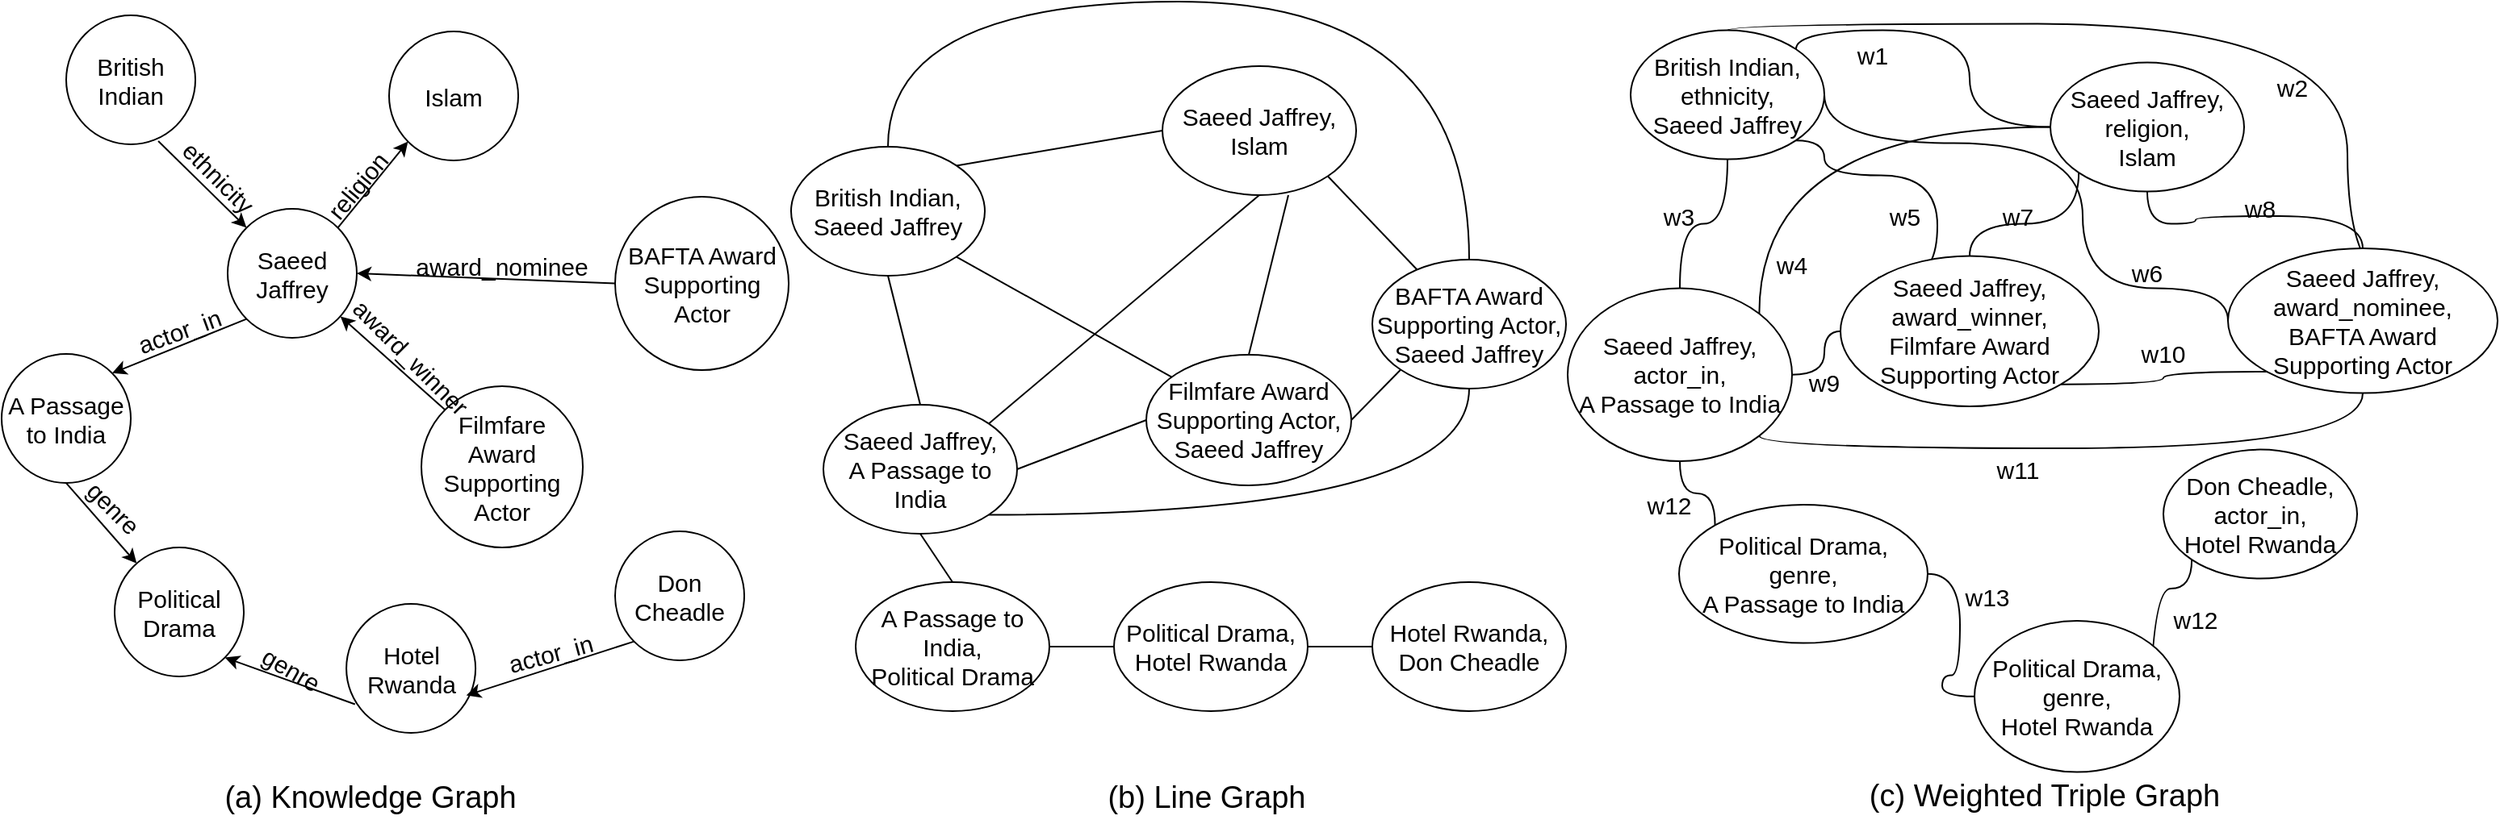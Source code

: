 <mxfile version="22.1.11" type="device">
  <diagram name="Page-1" id="SP-pthiQiqVuyXk1cBbi">
    <mxGraphModel dx="2270" dy="1353" grid="0" gridSize="10" guides="1" tooltips="1" connect="1" arrows="1" fold="1" page="1" pageScale="1" pageWidth="1700" pageHeight="600" math="0" shadow="0">
      <root>
        <mxCell id="0" />
        <mxCell id="1" parent="0" />
        <mxCell id="cNFCau4OVfVIoVG_xIAw-1" value="Filmfare Award Supporting Actor" style="ellipse;whiteSpace=wrap;html=1;aspect=fixed;fontSize=15;" vertex="1" parent="1">
          <mxGeometry x="311" y="274.52" width="100" height="100" as="geometry" />
        </mxCell>
        <mxCell id="cNFCau4OVfVIoVG_xIAw-2" value="Don&lt;br style=&quot;font-size: 15px;&quot;&gt;Cheadle" style="ellipse;whiteSpace=wrap;html=1;aspect=fixed;fontSize=15;" vertex="1" parent="1">
          <mxGeometry x="431" y="364.52" width="80" height="80" as="geometry" />
        </mxCell>
        <mxCell id="cNFCau4OVfVIoVG_xIAw-3" value="Hotel&lt;br style=&quot;font-size: 15px;&quot;&gt;Rwanda" style="ellipse;whiteSpace=wrap;html=1;aspect=fixed;fontSize=15;" vertex="1" parent="1">
          <mxGeometry x="264.54" y="409.52" width="80" height="80" as="geometry" />
        </mxCell>
        <mxCell id="cNFCau4OVfVIoVG_xIAw-4" value="Political&lt;br style=&quot;font-size: 15px;&quot;&gt;Drama" style="ellipse;whiteSpace=wrap;html=1;aspect=fixed;fontSize=15;" vertex="1" parent="1">
          <mxGeometry x="121" y="374.52" width="80" height="80" as="geometry" />
        </mxCell>
        <mxCell id="cNFCau4OVfVIoVG_xIAw-5" value="A Passage to India" style="ellipse;whiteSpace=wrap;html=1;aspect=fixed;fontSize=15;" vertex="1" parent="1">
          <mxGeometry x="51" y="254.52" width="80" height="80" as="geometry" />
        </mxCell>
        <mxCell id="cNFCau4OVfVIoVG_xIAw-6" value="BAFTA Award&lt;br style=&quot;font-size: 15px;&quot;&gt;Supporting Actor" style="ellipse;whiteSpace=wrap;html=1;aspect=fixed;fontSize=15;" vertex="1" parent="1">
          <mxGeometry x="431" y="157" width="107.52" height="107.52" as="geometry" />
        </mxCell>
        <mxCell id="cNFCau4OVfVIoVG_xIAw-7" value="Saeed &lt;br style=&quot;font-size: 15px;&quot;&gt;Jaffrey" style="ellipse;whiteSpace=wrap;html=1;aspect=fixed;fontSize=15;" vertex="1" parent="1">
          <mxGeometry x="191" y="164.52" width="80" height="80" as="geometry" />
        </mxCell>
        <mxCell id="cNFCau4OVfVIoVG_xIAw-8" value="Islam" style="ellipse;whiteSpace=wrap;html=1;aspect=fixed;fontSize=15;" vertex="1" parent="1">
          <mxGeometry x="291" y="54.52" width="80" height="80" as="geometry" />
        </mxCell>
        <mxCell id="cNFCau4OVfVIoVG_xIAw-9" value="British&lt;br style=&quot;font-size: 15px;&quot;&gt;Indian" style="ellipse;whiteSpace=wrap;html=1;aspect=fixed;fontSize=15;" vertex="1" parent="1">
          <mxGeometry x="91" y="44.52" width="80" height="80" as="geometry" />
        </mxCell>
        <mxCell id="cNFCau4OVfVIoVG_xIAw-10" value="" style="endArrow=classic;html=1;rounded=0;exitX=0.713;exitY=0.975;exitDx=0;exitDy=0;exitPerimeter=0;entryX=0;entryY=0;entryDx=0;entryDy=0;fontSize=15;" edge="1" parent="1" source="cNFCau4OVfVIoVG_xIAw-9" target="cNFCau4OVfVIoVG_xIAw-7">
          <mxGeometry width="50" height="50" relative="1" as="geometry">
            <mxPoint x="331" y="364.52" as="sourcePoint" />
            <mxPoint x="381" y="314.52" as="targetPoint" />
          </mxGeometry>
        </mxCell>
        <mxCell id="cNFCau4OVfVIoVG_xIAw-12" value="" style="endArrow=classic;html=1;rounded=0;exitX=1;exitY=0;exitDx=0;exitDy=0;entryX=0;entryY=1;entryDx=0;entryDy=0;fontSize=15;" edge="1" parent="1" source="cNFCau4OVfVIoVG_xIAw-7" target="cNFCau4OVfVIoVG_xIAw-8">
          <mxGeometry width="50" height="50" relative="1" as="geometry">
            <mxPoint x="331" y="364.52" as="sourcePoint" />
            <mxPoint x="381" y="314.52" as="targetPoint" />
          </mxGeometry>
        </mxCell>
        <mxCell id="cNFCau4OVfVIoVG_xIAw-14" value="" style="endArrow=classic;html=1;rounded=0;entryX=1;entryY=0.5;entryDx=0;entryDy=0;exitX=0;exitY=0.5;exitDx=0;exitDy=0;fontSize=15;" edge="1" parent="1" source="cNFCau4OVfVIoVG_xIAw-6" target="cNFCau4OVfVIoVG_xIAw-7">
          <mxGeometry width="50" height="50" relative="1" as="geometry">
            <mxPoint x="331" y="364.52" as="sourcePoint" />
            <mxPoint x="381" y="314.52" as="targetPoint" />
          </mxGeometry>
        </mxCell>
        <mxCell id="cNFCau4OVfVIoVG_xIAw-15" value="" style="endArrow=classic;html=1;rounded=0;exitX=0;exitY=0;exitDx=0;exitDy=0;fontSize=15;" edge="1" parent="1" source="cNFCau4OVfVIoVG_xIAw-1" target="cNFCau4OVfVIoVG_xIAw-7">
          <mxGeometry width="50" height="50" relative="1" as="geometry">
            <mxPoint x="331" y="364.52" as="sourcePoint" />
            <mxPoint x="381" y="314.52" as="targetPoint" />
          </mxGeometry>
        </mxCell>
        <mxCell id="cNFCau4OVfVIoVG_xIAw-16" value="" style="endArrow=classic;html=1;rounded=0;entryX=1;entryY=0;entryDx=0;entryDy=0;exitX=0;exitY=1;exitDx=0;exitDy=0;fontSize=15;" edge="1" parent="1" source="cNFCau4OVfVIoVG_xIAw-7" target="cNFCau4OVfVIoVG_xIAw-5">
          <mxGeometry width="50" height="50" relative="1" as="geometry">
            <mxPoint x="331" y="364.52" as="sourcePoint" />
            <mxPoint x="381" y="314.52" as="targetPoint" />
          </mxGeometry>
        </mxCell>
        <mxCell id="cNFCau4OVfVIoVG_xIAw-17" value="" style="endArrow=classic;html=1;rounded=0;exitX=0.5;exitY=1;exitDx=0;exitDy=0;fontSize=15;" edge="1" parent="1" source="cNFCau4OVfVIoVG_xIAw-5" target="cNFCau4OVfVIoVG_xIAw-4">
          <mxGeometry width="50" height="50" relative="1" as="geometry">
            <mxPoint x="331" y="364.52" as="sourcePoint" />
            <mxPoint x="381" y="314.52" as="targetPoint" />
          </mxGeometry>
        </mxCell>
        <mxCell id="cNFCau4OVfVIoVG_xIAw-18" value="" style="endArrow=classic;html=1;rounded=0;exitX=0.067;exitY=0.778;exitDx=0;exitDy=0;entryX=1;entryY=1;entryDx=0;entryDy=0;exitPerimeter=0;fontSize=15;" edge="1" parent="1" source="cNFCau4OVfVIoVG_xIAw-3" target="cNFCau4OVfVIoVG_xIAw-4">
          <mxGeometry width="50" height="50" relative="1" as="geometry">
            <mxPoint x="331" y="364.52" as="sourcePoint" />
            <mxPoint x="381" y="314.52" as="targetPoint" />
          </mxGeometry>
        </mxCell>
        <mxCell id="cNFCau4OVfVIoVG_xIAw-19" value="" style="endArrow=classic;html=1;rounded=0;exitX=0;exitY=1;exitDx=0;exitDy=0;entryX=0.929;entryY=0.709;entryDx=0;entryDy=0;entryPerimeter=0;fontSize=15;" edge="1" parent="1" source="cNFCau4OVfVIoVG_xIAw-2" target="cNFCau4OVfVIoVG_xIAw-3">
          <mxGeometry width="50" height="50" relative="1" as="geometry">
            <mxPoint x="331" y="364.52" as="sourcePoint" />
            <mxPoint x="381" y="314.52" as="targetPoint" />
          </mxGeometry>
        </mxCell>
        <mxCell id="cNFCau4OVfVIoVG_xIAw-20" value="ethnicity" style="text;html=1;strokeColor=none;fillColor=none;align=center;verticalAlign=middle;whiteSpace=wrap;rounded=0;rotation=45;fontSize=15;" vertex="1" parent="1">
          <mxGeometry x="161" y="124.52" width="50" height="40" as="geometry" />
        </mxCell>
        <mxCell id="cNFCau4OVfVIoVG_xIAw-21" value="religion" style="text;html=1;strokeColor=none;fillColor=none;align=center;verticalAlign=middle;whiteSpace=wrap;rounded=0;rotation=-50;fontSize=15;" vertex="1" parent="1">
          <mxGeometry x="241" y="134.52" width="60" height="30" as="geometry" />
        </mxCell>
        <mxCell id="cNFCau4OVfVIoVG_xIAw-22" value="award_nominee" style="text;html=1;strokeColor=none;fillColor=none;align=center;verticalAlign=middle;whiteSpace=wrap;rounded=0;fontSize=15;" vertex="1" parent="1">
          <mxGeometry x="331" y="184.52" width="60" height="30" as="geometry" />
        </mxCell>
        <mxCell id="cNFCau4OVfVIoVG_xIAw-23" value="award_winner" style="text;html=1;strokeColor=none;fillColor=none;align=center;verticalAlign=middle;whiteSpace=wrap;rounded=0;rotation=45;fontSize=15;" vertex="1" parent="1">
          <mxGeometry x="274.54" y="235.98" width="60" height="40" as="geometry" />
        </mxCell>
        <mxCell id="cNFCau4OVfVIoVG_xIAw-25" value="actor_in" style="text;html=1;strokeColor=none;fillColor=none;align=center;verticalAlign=middle;whiteSpace=wrap;rounded=0;rotation=-20;fontSize=15;" vertex="1" parent="1">
          <mxGeometry x="131" y="224.52" width="60" height="30" as="geometry" />
        </mxCell>
        <mxCell id="cNFCau4OVfVIoVG_xIAw-26" value="genre" style="text;html=1;strokeColor=none;fillColor=none;align=center;verticalAlign=middle;whiteSpace=wrap;rounded=0;rotation=45;fontSize=15;" vertex="1" parent="1">
          <mxGeometry x="91" y="334.52" width="60" height="30" as="geometry" />
        </mxCell>
        <mxCell id="cNFCau4OVfVIoVG_xIAw-27" value="genre" style="text;html=1;strokeColor=none;fillColor=none;align=center;verticalAlign=middle;whiteSpace=wrap;rounded=0;rotation=30;fontSize=15;" vertex="1" parent="1">
          <mxGeometry x="201" y="434.52" width="60" height="30" as="geometry" />
        </mxCell>
        <mxCell id="cNFCau4OVfVIoVG_xIAw-28" value="actor_in" style="text;html=1;strokeColor=none;fillColor=none;align=center;verticalAlign=middle;whiteSpace=wrap;rounded=0;rotation=-15;fontSize=15;" vertex="1" parent="1">
          <mxGeometry x="361" y="424.52" width="60" height="30" as="geometry" />
        </mxCell>
        <mxCell id="cNFCau4OVfVIoVG_xIAw-30" value="British Indian,&lt;br style=&quot;font-size: 15px;&quot;&gt;Saeed Jaffrey" style="ellipse;whiteSpace=wrap;html=1;fontSize=15;" vertex="1" parent="1">
          <mxGeometry x="540" y="125.98" width="120" height="80" as="geometry" />
        </mxCell>
        <mxCell id="cNFCau4OVfVIoVG_xIAw-31" value="Saeed Jaffrey,&lt;br style=&quot;font-size: 15px;&quot;&gt;Islam" style="ellipse;whiteSpace=wrap;html=1;fontSize=15;" vertex="1" parent="1">
          <mxGeometry x="770" y="75.98" width="120" height="80" as="geometry" />
        </mxCell>
        <mxCell id="cNFCau4OVfVIoVG_xIAw-32" value="BAFTA Award Supporting Actor,&lt;br style=&quot;font-size: 15px;&quot;&gt;Saeed Jaffrey" style="ellipse;whiteSpace=wrap;html=1;fontSize=15;" vertex="1" parent="1">
          <mxGeometry x="900" y="195.98" width="120" height="80" as="geometry" />
        </mxCell>
        <mxCell id="cNFCau4OVfVIoVG_xIAw-33" value="Filmfare Award Supporting Actor,&lt;br style=&quot;font-size: 15px;&quot;&gt;Saeed Jaffrey" style="ellipse;whiteSpace=wrap;html=1;fontSize=15;" vertex="1" parent="1">
          <mxGeometry x="760" y="255" width="127" height="80.98" as="geometry" />
        </mxCell>
        <mxCell id="cNFCau4OVfVIoVG_xIAw-34" value="Saeed Jaffrey,&lt;br style=&quot;font-size: 15px;&quot;&gt;A Passage to India" style="ellipse;whiteSpace=wrap;html=1;fontSize=15;" vertex="1" parent="1">
          <mxGeometry x="560" y="285.98" width="120" height="80" as="geometry" />
        </mxCell>
        <mxCell id="cNFCau4OVfVIoVG_xIAw-35" value="Hotel Rwanda,&lt;br style=&quot;font-size: 15px;&quot;&gt;Don Cheadle" style="ellipse;whiteSpace=wrap;html=1;fontSize=15;" vertex="1" parent="1">
          <mxGeometry x="900" y="395.98" width="120" height="80" as="geometry" />
        </mxCell>
        <mxCell id="cNFCau4OVfVIoVG_xIAw-36" value="Political Drama,&lt;br style=&quot;font-size: 15px;&quot;&gt;Hotel Rwanda" style="ellipse;whiteSpace=wrap;html=1;fontSize=15;" vertex="1" parent="1">
          <mxGeometry x="740" y="395.98" width="120" height="80" as="geometry" />
        </mxCell>
        <mxCell id="cNFCau4OVfVIoVG_xIAw-37" value="A Passage to India,&lt;br style=&quot;font-size: 15px;&quot;&gt;Political Drama" style="ellipse;whiteSpace=wrap;html=1;fontSize=15;" vertex="1" parent="1">
          <mxGeometry x="580" y="395.98" width="120" height="80" as="geometry" />
        </mxCell>
        <mxCell id="cNFCau4OVfVIoVG_xIAw-38" value="" style="endArrow=none;html=1;rounded=0;exitX=0;exitY=0.5;exitDx=0;exitDy=0;entryX=1;entryY=0;entryDx=0;entryDy=0;fontSize=15;" edge="1" parent="1" source="cNFCau4OVfVIoVG_xIAw-31" target="cNFCau4OVfVIoVG_xIAw-30">
          <mxGeometry width="50" height="50" relative="1" as="geometry">
            <mxPoint x="550" y="255.98" as="sourcePoint" />
            <mxPoint x="600" y="205.98" as="targetPoint" />
          </mxGeometry>
        </mxCell>
        <mxCell id="cNFCau4OVfVIoVG_xIAw-39" value="" style="endArrow=none;html=1;rounded=0;exitX=0.5;exitY=0;exitDx=0;exitDy=0;entryX=0.5;entryY=1;entryDx=0;entryDy=0;fontSize=15;" edge="1" parent="1" source="cNFCau4OVfVIoVG_xIAw-34" target="cNFCau4OVfVIoVG_xIAw-30">
          <mxGeometry width="50" height="50" relative="1" as="geometry">
            <mxPoint x="550" y="255.98" as="sourcePoint" />
            <mxPoint x="600" y="205.98" as="targetPoint" />
          </mxGeometry>
        </mxCell>
        <mxCell id="cNFCau4OVfVIoVG_xIAw-40" value="" style="endArrow=none;html=1;rounded=0;exitX=1;exitY=0.5;exitDx=0;exitDy=0;entryX=0;entryY=0.5;entryDx=0;entryDy=0;fontSize=15;" edge="1" parent="1" source="cNFCau4OVfVIoVG_xIAw-34" target="cNFCau4OVfVIoVG_xIAw-33">
          <mxGeometry width="50" height="50" relative="1" as="geometry">
            <mxPoint x="550" y="255.98" as="sourcePoint" />
            <mxPoint x="600" y="205.98" as="targetPoint" />
          </mxGeometry>
        </mxCell>
        <mxCell id="cNFCau4OVfVIoVG_xIAw-41" value="" style="endArrow=none;html=1;rounded=0;exitX=0.5;exitY=0;exitDx=0;exitDy=0;entryX=0.5;entryY=1;entryDx=0;entryDy=0;fontSize=15;" edge="1" parent="1" source="cNFCau4OVfVIoVG_xIAw-37" target="cNFCau4OVfVIoVG_xIAw-34">
          <mxGeometry width="50" height="50" relative="1" as="geometry">
            <mxPoint x="550" y="255.98" as="sourcePoint" />
            <mxPoint x="600" y="205.98" as="targetPoint" />
          </mxGeometry>
        </mxCell>
        <mxCell id="cNFCau4OVfVIoVG_xIAw-42" value="" style="endArrow=none;html=1;rounded=0;exitX=1;exitY=0.5;exitDx=0;exitDy=0;entryX=0;entryY=0.5;entryDx=0;entryDy=0;fontSize=15;" edge="1" parent="1" source="cNFCau4OVfVIoVG_xIAw-37" target="cNFCau4OVfVIoVG_xIAw-36">
          <mxGeometry width="50" height="50" relative="1" as="geometry">
            <mxPoint x="550" y="255.98" as="sourcePoint" />
            <mxPoint x="600" y="205.98" as="targetPoint" />
          </mxGeometry>
        </mxCell>
        <mxCell id="cNFCau4OVfVIoVG_xIAw-43" value="" style="endArrow=none;html=1;rounded=0;exitX=1;exitY=0.5;exitDx=0;exitDy=0;entryX=0;entryY=0.5;entryDx=0;entryDy=0;fontSize=15;" edge="1" parent="1" source="cNFCau4OVfVIoVG_xIAw-36" target="cNFCau4OVfVIoVG_xIAw-35">
          <mxGeometry width="50" height="50" relative="1" as="geometry">
            <mxPoint x="550" y="255.98" as="sourcePoint" />
            <mxPoint x="600" y="205.98" as="targetPoint" />
          </mxGeometry>
        </mxCell>
        <mxCell id="cNFCau4OVfVIoVG_xIAw-44" value="" style="endArrow=none;html=1;rounded=0;exitX=0.5;exitY=1;exitDx=0;exitDy=0;entryX=1;entryY=0;entryDx=0;entryDy=0;fontSize=15;" edge="1" parent="1" source="cNFCau4OVfVIoVG_xIAw-31" target="cNFCau4OVfVIoVG_xIAw-34">
          <mxGeometry width="50" height="50" relative="1" as="geometry">
            <mxPoint x="550" y="255.98" as="sourcePoint" />
            <mxPoint x="600" y="205.98" as="targetPoint" />
          </mxGeometry>
        </mxCell>
        <mxCell id="cNFCau4OVfVIoVG_xIAw-45" value="" style="endArrow=none;html=1;rounded=0;entryX=1;entryY=1;entryDx=0;entryDy=0;fontSize=15;" edge="1" parent="1" source="cNFCau4OVfVIoVG_xIAw-33" target="cNFCau4OVfVIoVG_xIAw-30">
          <mxGeometry width="50" height="50" relative="1" as="geometry">
            <mxPoint x="550" y="255.98" as="sourcePoint" />
            <mxPoint x="600" y="205.98" as="targetPoint" />
          </mxGeometry>
        </mxCell>
        <mxCell id="cNFCau4OVfVIoVG_xIAw-46" value="" style="endArrow=none;html=1;rounded=0;exitX=1;exitY=0.5;exitDx=0;exitDy=0;entryX=0;entryY=1;entryDx=0;entryDy=0;fontSize=15;" edge="1" parent="1" source="cNFCau4OVfVIoVG_xIAw-33" target="cNFCau4OVfVIoVG_xIAw-32">
          <mxGeometry width="50" height="50" relative="1" as="geometry">
            <mxPoint x="550" y="255.98" as="sourcePoint" />
            <mxPoint x="600" y="205.98" as="targetPoint" />
          </mxGeometry>
        </mxCell>
        <mxCell id="cNFCau4OVfVIoVG_xIAw-47" value="" style="endArrow=none;html=1;rounded=0;entryX=1;entryY=1;entryDx=0;entryDy=0;fontSize=15;" edge="1" parent="1" source="cNFCau4OVfVIoVG_xIAw-32" target="cNFCau4OVfVIoVG_xIAw-31">
          <mxGeometry width="50" height="50" relative="1" as="geometry">
            <mxPoint x="550" y="255.98" as="sourcePoint" />
            <mxPoint x="600" y="205.98" as="targetPoint" />
          </mxGeometry>
        </mxCell>
        <mxCell id="cNFCau4OVfVIoVG_xIAw-48" value="" style="endArrow=none;html=1;rounded=0;entryX=0.5;entryY=0;entryDx=0;entryDy=0;exitX=0.5;exitY=0;exitDx=0;exitDy=0;edgeStyle=orthogonalEdgeStyle;curved=1;fontSize=15;" edge="1" parent="1" source="cNFCau4OVfVIoVG_xIAw-32" target="cNFCau4OVfVIoVG_xIAw-30">
          <mxGeometry width="50" height="50" relative="1" as="geometry">
            <mxPoint x="550" y="255.98" as="sourcePoint" />
            <mxPoint x="600" y="205.98" as="targetPoint" />
            <Array as="points">
              <mxPoint x="960" y="35.98" />
              <mxPoint x="600" y="35.98" />
            </Array>
          </mxGeometry>
        </mxCell>
        <mxCell id="cNFCau4OVfVIoVG_xIAw-49" value="" style="endArrow=none;html=1;rounded=0;entryX=0.65;entryY=1;entryDx=0;entryDy=0;entryPerimeter=0;exitX=0.5;exitY=0;exitDx=0;exitDy=0;fontSize=15;" edge="1" parent="1" source="cNFCau4OVfVIoVG_xIAw-33" target="cNFCau4OVfVIoVG_xIAw-31">
          <mxGeometry width="50" height="50" relative="1" as="geometry">
            <mxPoint x="550" y="255.98" as="sourcePoint" />
            <mxPoint x="600" y="205.98" as="targetPoint" />
          </mxGeometry>
        </mxCell>
        <mxCell id="cNFCau4OVfVIoVG_xIAw-50" value="" style="endArrow=none;html=1;rounded=0;exitX=1;exitY=1;exitDx=0;exitDy=0;entryX=0.5;entryY=1;entryDx=0;entryDy=0;edgeStyle=orthogonalEdgeStyle;curved=1;fontSize=15;" edge="1" parent="1" source="cNFCau4OVfVIoVG_xIAw-34" target="cNFCau4OVfVIoVG_xIAw-32">
          <mxGeometry width="50" height="50" relative="1" as="geometry">
            <mxPoint x="550" y="255.98" as="sourcePoint" />
            <mxPoint x="600" y="205.98" as="targetPoint" />
          </mxGeometry>
        </mxCell>
        <mxCell id="cNFCau4OVfVIoVG_xIAw-65" style="edgeStyle=orthogonalEdgeStyle;rounded=0;orthogonalLoop=1;jettySize=auto;html=1;exitX=0.5;exitY=1;exitDx=0;exitDy=0;entryX=0.5;entryY=0;entryDx=0;entryDy=0;curved=1;endArrow=none;endFill=0;fontSize=15;" edge="1" parent="1" source="cNFCau4OVfVIoVG_xIAw-51" target="cNFCau4OVfVIoVG_xIAw-57">
          <mxGeometry relative="1" as="geometry" />
        </mxCell>
        <mxCell id="cNFCau4OVfVIoVG_xIAw-72" style="edgeStyle=orthogonalEdgeStyle;rounded=0;orthogonalLoop=1;jettySize=auto;html=1;curved=1;exitX=1;exitY=0;exitDx=0;exitDy=0;endArrow=none;endFill=0;fontSize=15;" edge="1" parent="1" source="cNFCau4OVfVIoVG_xIAw-51" target="cNFCau4OVfVIoVG_xIAw-52">
          <mxGeometry relative="1" as="geometry">
            <mxPoint x="1190" y="93.8" as="sourcePoint" />
            <Array as="points">
              <mxPoint x="1162" y="53.8" />
              <mxPoint x="1270" y="53.8" />
              <mxPoint x="1270" y="113.8" />
            </Array>
          </mxGeometry>
        </mxCell>
        <mxCell id="cNFCau4OVfVIoVG_xIAw-76" style="edgeStyle=orthogonalEdgeStyle;rounded=0;orthogonalLoop=1;jettySize=auto;html=1;exitX=1;exitY=1;exitDx=0;exitDy=0;entryX=0;entryY=0;entryDx=0;entryDy=0;curved=1;endArrow=none;endFill=0;fontSize=15;" edge="1" parent="1" source="cNFCau4OVfVIoVG_xIAw-51" target="cNFCau4OVfVIoVG_xIAw-56">
          <mxGeometry relative="1" as="geometry">
            <Array as="points">
              <mxPoint x="1180" y="121.8" />
              <mxPoint x="1180" y="143.8" />
              <mxPoint x="1250" y="143.8" />
              <mxPoint x="1250" y="205.8" />
            </Array>
          </mxGeometry>
        </mxCell>
        <mxCell id="cNFCau4OVfVIoVG_xIAw-79" style="edgeStyle=orthogonalEdgeStyle;rounded=0;orthogonalLoop=1;jettySize=auto;html=1;exitX=1;exitY=0.5;exitDx=0;exitDy=0;entryX=0;entryY=0.5;entryDx=0;entryDy=0;curved=1;endArrow=none;endFill=0;fontSize=15;" edge="1" parent="1" source="cNFCau4OVfVIoVG_xIAw-51" target="cNFCau4OVfVIoVG_xIAw-55">
          <mxGeometry relative="1" as="geometry">
            <Array as="points">
              <mxPoint x="1180" y="123.8" />
              <mxPoint x="1340" y="123.8" />
              <mxPoint x="1340" y="213.8" />
              <mxPoint x="1430" y="213.8" />
            </Array>
          </mxGeometry>
        </mxCell>
        <mxCell id="cNFCau4OVfVIoVG_xIAw-82" style="edgeStyle=orthogonalEdgeStyle;rounded=0;orthogonalLoop=1;jettySize=auto;html=1;exitX=0.5;exitY=0;exitDx=0;exitDy=0;entryX=1;entryY=0;entryDx=0;entryDy=0;curved=1;endArrow=none;endFill=0;fontSize=15;" edge="1" parent="1" source="cNFCau4OVfVIoVG_xIAw-51" target="cNFCau4OVfVIoVG_xIAw-55">
          <mxGeometry relative="1" as="geometry">
            <Array as="points">
              <mxPoint x="1120" y="49.8" />
              <mxPoint x="1504" y="49.8" />
              <mxPoint x="1504" y="210.8" />
            </Array>
          </mxGeometry>
        </mxCell>
        <mxCell id="cNFCau4OVfVIoVG_xIAw-51" value="British Indian,&lt;br style=&quot;font-size: 15px;&quot;&gt;ethnicity,&lt;br style=&quot;font-size: 15px;&quot;&gt;Saeed Jaffrey" style="ellipse;whiteSpace=wrap;html=1;fontSize=15;" vertex="1" parent="1">
          <mxGeometry x="1060" y="53.8" width="120" height="80" as="geometry" />
        </mxCell>
        <mxCell id="cNFCau4OVfVIoVG_xIAw-83" style="edgeStyle=orthogonalEdgeStyle;rounded=0;orthogonalLoop=1;jettySize=auto;html=1;exitX=0;exitY=1;exitDx=0;exitDy=0;entryX=0.5;entryY=0;entryDx=0;entryDy=0;curved=1;endArrow=none;endFill=0;fontSize=15;" edge="1" parent="1" source="cNFCau4OVfVIoVG_xIAw-52" target="cNFCau4OVfVIoVG_xIAw-56">
          <mxGeometry relative="1" as="geometry" />
        </mxCell>
        <mxCell id="cNFCau4OVfVIoVG_xIAw-84" style="edgeStyle=orthogonalEdgeStyle;rounded=0;orthogonalLoop=1;jettySize=auto;html=1;exitX=0;exitY=0.5;exitDx=0;exitDy=0;entryX=1;entryY=0;entryDx=0;entryDy=0;curved=1;endArrow=none;endFill=0;fontSize=15;" edge="1" parent="1" source="cNFCau4OVfVIoVG_xIAw-52" target="cNFCau4OVfVIoVG_xIAw-57">
          <mxGeometry relative="1" as="geometry" />
        </mxCell>
        <mxCell id="cNFCau4OVfVIoVG_xIAw-52" value="Saeed Jaffrey,&lt;br style=&quot;font-size: 15px;&quot;&gt;religion,&lt;br style=&quot;font-size: 15px;&quot;&gt;Islam" style="ellipse;whiteSpace=wrap;html=1;fontSize=15;" vertex="1" parent="1">
          <mxGeometry x="1320" y="73.8" width="120" height="80" as="geometry" />
        </mxCell>
        <mxCell id="cNFCau4OVfVIoVG_xIAw-68" style="edgeStyle=orthogonalEdgeStyle;rounded=0;orthogonalLoop=1;jettySize=auto;html=1;exitX=1;exitY=1;exitDx=0;exitDy=0;entryX=0;entryY=1;entryDx=0;entryDy=0;curved=1;endArrow=none;endFill=0;fontSize=15;" edge="1" parent="1" source="cNFCau4OVfVIoVG_xIAw-53" target="cNFCau4OVfVIoVG_xIAw-58">
          <mxGeometry relative="1" as="geometry" />
        </mxCell>
        <mxCell id="cNFCau4OVfVIoVG_xIAw-53" value="Political Drama,&lt;br style=&quot;font-size: 15px;&quot;&gt;genre,&lt;br style=&quot;font-size: 15px;&quot;&gt;Hotel Rwanda" style="ellipse;whiteSpace=wrap;html=1;fontSize=15;" vertex="1" parent="1">
          <mxGeometry x="1273" y="420" width="127" height="93.8" as="geometry" />
        </mxCell>
        <mxCell id="cNFCau4OVfVIoVG_xIAw-67" style="edgeStyle=orthogonalEdgeStyle;rounded=0;orthogonalLoop=1;jettySize=auto;html=1;exitX=1;exitY=0.5;exitDx=0;exitDy=0;curved=1;endArrow=none;endFill=0;fontSize=15;" edge="1" parent="1" source="cNFCau4OVfVIoVG_xIAw-54" target="cNFCau4OVfVIoVG_xIAw-53">
          <mxGeometry relative="1" as="geometry" />
        </mxCell>
        <mxCell id="cNFCau4OVfVIoVG_xIAw-54" value="Political Drama,&lt;br style=&quot;font-size: 15px;&quot;&gt;genre,&lt;br style=&quot;font-size: 15px;&quot;&gt;A Passage to India" style="ellipse;whiteSpace=wrap;html=1;fontSize=15;" vertex="1" parent="1">
          <mxGeometry x="1090" y="348" width="154" height="85.8" as="geometry" />
        </mxCell>
        <mxCell id="cNFCau4OVfVIoVG_xIAw-81" style="edgeStyle=orthogonalEdgeStyle;rounded=0;orthogonalLoop=1;jettySize=auto;html=1;exitX=0.5;exitY=0;exitDx=0;exitDy=0;curved=1;endArrow=none;endFill=0;fontSize=15;" edge="1" parent="1" source="cNFCau4OVfVIoVG_xIAw-55" target="cNFCau4OVfVIoVG_xIAw-52">
          <mxGeometry relative="1" as="geometry" />
        </mxCell>
        <mxCell id="cNFCau4OVfVIoVG_xIAw-55" value="Saeed Jaffrey,&lt;br style=&quot;font-size: 15px;&quot;&gt;award_nominee,&lt;br style=&quot;font-size: 15px;&quot;&gt;BAFTA Award Supporting Actor" style="ellipse;whiteSpace=wrap;html=1;fontSize=15;" vertex="1" parent="1">
          <mxGeometry x="1430" y="189" width="167" height="89.8" as="geometry" />
        </mxCell>
        <mxCell id="cNFCau4OVfVIoVG_xIAw-80" style="edgeStyle=orthogonalEdgeStyle;rounded=0;orthogonalLoop=1;jettySize=auto;html=1;exitX=1;exitY=1;exitDx=0;exitDy=0;entryX=0;entryY=1;entryDx=0;entryDy=0;curved=1;endArrow=none;endFill=0;fontSize=15;" edge="1" parent="1" source="cNFCau4OVfVIoVG_xIAw-56" target="cNFCau4OVfVIoVG_xIAw-55">
          <mxGeometry relative="1" as="geometry" />
        </mxCell>
        <mxCell id="cNFCau4OVfVIoVG_xIAw-56" value="Saeed Jaffrey,&lt;br style=&quot;font-size: 15px;&quot;&gt;award_winner,&lt;br style=&quot;font-size: 15px;&quot;&gt;Filmfare Award Supporting Actor" style="ellipse;whiteSpace=wrap;html=1;fontSize=15;" vertex="1" parent="1">
          <mxGeometry x="1190" y="193.8" width="160" height="93.2" as="geometry" />
        </mxCell>
        <mxCell id="cNFCau4OVfVIoVG_xIAw-66" style="edgeStyle=orthogonalEdgeStyle;rounded=0;orthogonalLoop=1;jettySize=auto;html=1;exitX=0.5;exitY=1;exitDx=0;exitDy=0;entryX=0;entryY=0;entryDx=0;entryDy=0;curved=1;endArrow=none;endFill=0;fontSize=15;" edge="1" parent="1" source="cNFCau4OVfVIoVG_xIAw-57" target="cNFCau4OVfVIoVG_xIAw-54">
          <mxGeometry relative="1" as="geometry" />
        </mxCell>
        <mxCell id="cNFCau4OVfVIoVG_xIAw-77" style="edgeStyle=orthogonalEdgeStyle;rounded=0;orthogonalLoop=1;jettySize=auto;html=1;exitX=1;exitY=0.5;exitDx=0;exitDy=0;entryX=0;entryY=0.5;entryDx=0;entryDy=0;curved=1;endArrow=none;endFill=0;fontSize=15;" edge="1" parent="1" source="cNFCau4OVfVIoVG_xIAw-57" target="cNFCau4OVfVIoVG_xIAw-56">
          <mxGeometry relative="1" as="geometry" />
        </mxCell>
        <mxCell id="cNFCau4OVfVIoVG_xIAw-78" style="edgeStyle=orthogonalEdgeStyle;rounded=0;orthogonalLoop=1;jettySize=auto;html=1;exitX=1;exitY=1;exitDx=0;exitDy=0;entryX=0.5;entryY=1;entryDx=0;entryDy=0;curved=1;endArrow=none;endFill=0;fontSize=15;" edge="1" parent="1" source="cNFCau4OVfVIoVG_xIAw-57" target="cNFCau4OVfVIoVG_xIAw-55">
          <mxGeometry relative="1" as="geometry">
            <Array as="points">
              <mxPoint x="1140" y="313" />
              <mxPoint x="1513" y="313" />
            </Array>
          </mxGeometry>
        </mxCell>
        <mxCell id="cNFCau4OVfVIoVG_xIAw-57" value="Saeed Jaffrey,&lt;br style=&quot;font-size: 15px;&quot;&gt;actor_in,&lt;br style=&quot;font-size: 15px;&quot;&gt;A Passage to India" style="ellipse;whiteSpace=wrap;html=1;fontSize=15;" vertex="1" parent="1">
          <mxGeometry x="1021" y="213.8" width="139" height="107.2" as="geometry" />
        </mxCell>
        <mxCell id="cNFCau4OVfVIoVG_xIAw-58" value="Don Cheadle,&lt;br style=&quot;font-size: 15px;&quot;&gt;actor_in,&lt;br style=&quot;font-size: 15px;&quot;&gt;Hotel Rwanda" style="ellipse;whiteSpace=wrap;html=1;fontSize=15;" vertex="1" parent="1">
          <mxGeometry x="1390" y="313.8" width="120" height="80" as="geometry" />
        </mxCell>
        <mxCell id="cNFCau4OVfVIoVG_xIAw-85" value="w1" style="text;html=1;strokeColor=none;fillColor=none;align=center;verticalAlign=middle;whiteSpace=wrap;rounded=0;fontSize=15;" vertex="1" parent="1">
          <mxGeometry x="1150" y="53.8" width="120" height="30" as="geometry" />
        </mxCell>
        <mxCell id="cNFCau4OVfVIoVG_xIAw-87" value="w2" style="text;html=1;strokeColor=none;fillColor=none;align=center;verticalAlign=middle;whiteSpace=wrap;rounded=0;fontSize=15;" vertex="1" parent="1">
          <mxGeometry x="1410" y="73.8" width="120" height="30" as="geometry" />
        </mxCell>
        <mxCell id="cNFCau4OVfVIoVG_xIAw-89" value="w3" style="text;html=1;strokeColor=none;fillColor=none;align=center;verticalAlign=middle;whiteSpace=wrap;rounded=0;fontSize=15;" vertex="1" parent="1">
          <mxGeometry x="1060" y="153.8" width="60" height="30" as="geometry" />
        </mxCell>
        <mxCell id="cNFCau4OVfVIoVG_xIAw-91" value="w4" style="text;html=1;strokeColor=none;fillColor=none;align=center;verticalAlign=middle;whiteSpace=wrap;rounded=0;fontSize=15;" vertex="1" parent="1">
          <mxGeometry x="1130" y="183.8" width="60" height="30" as="geometry" />
        </mxCell>
        <mxCell id="cNFCau4OVfVIoVG_xIAw-92" value="w5" style="text;html=1;strokeColor=none;fillColor=none;align=center;verticalAlign=middle;whiteSpace=wrap;rounded=0;fontSize=15;" vertex="1" parent="1">
          <mxGeometry x="1200" y="153.8" width="60" height="30" as="geometry" />
        </mxCell>
        <mxCell id="cNFCau4OVfVIoVG_xIAw-94" value="w7" style="text;html=1;strokeColor=none;fillColor=none;align=center;verticalAlign=middle;whiteSpace=wrap;rounded=0;fontSize=15;" vertex="1" parent="1">
          <mxGeometry x="1270" y="153.8" width="60" height="30" as="geometry" />
        </mxCell>
        <mxCell id="cNFCau4OVfVIoVG_xIAw-95" value="w6" style="text;html=1;strokeColor=none;fillColor=none;align=center;verticalAlign=middle;whiteSpace=wrap;rounded=0;fontSize=15;" vertex="1" parent="1">
          <mxGeometry x="1350" y="188.8" width="60" height="30" as="geometry" />
        </mxCell>
        <mxCell id="cNFCau4OVfVIoVG_xIAw-96" value="w8" style="text;html=1;strokeColor=none;fillColor=none;align=center;verticalAlign=middle;whiteSpace=wrap;rounded=0;fontSize=15;" vertex="1" parent="1">
          <mxGeometry x="1420" y="148.8" width="60" height="30" as="geometry" />
        </mxCell>
        <mxCell id="cNFCau4OVfVIoVG_xIAw-97" value="w9" style="text;html=1;strokeColor=none;fillColor=none;align=center;verticalAlign=middle;whiteSpace=wrap;rounded=0;fontSize=15;" vertex="1" parent="1">
          <mxGeometry x="1150" y="257" width="60" height="30" as="geometry" />
        </mxCell>
        <mxCell id="cNFCau4OVfVIoVG_xIAw-98" value="w10" style="text;html=1;strokeColor=none;fillColor=none;align=center;verticalAlign=middle;whiteSpace=wrap;rounded=0;fontSize=15;" vertex="1" parent="1">
          <mxGeometry x="1360" y="238.8" width="60" height="30" as="geometry" />
        </mxCell>
        <mxCell id="cNFCau4OVfVIoVG_xIAw-99" value="w11" style="text;html=1;strokeColor=none;fillColor=none;align=center;verticalAlign=middle;whiteSpace=wrap;rounded=0;fontSize=15;" vertex="1" parent="1">
          <mxGeometry x="1270" y="310.98" width="60" height="30" as="geometry" />
        </mxCell>
        <mxCell id="cNFCau4OVfVIoVG_xIAw-100" value="w12" style="text;html=1;strokeColor=none;fillColor=none;align=center;verticalAlign=middle;whiteSpace=wrap;rounded=0;fontSize=15;" vertex="1" parent="1">
          <mxGeometry x="1054" y="333" width="60" height="30" as="geometry" />
        </mxCell>
        <mxCell id="cNFCau4OVfVIoVG_xIAw-101" value="w13" style="text;html=1;strokeColor=none;fillColor=none;align=center;verticalAlign=middle;whiteSpace=wrap;rounded=0;fontSize=15;" vertex="1" parent="1">
          <mxGeometry x="1251" y="390" width="60" height="30" as="geometry" />
        </mxCell>
        <mxCell id="cNFCau4OVfVIoVG_xIAw-102" value="w12" style="text;html=1;strokeColor=none;fillColor=none;align=center;verticalAlign=middle;whiteSpace=wrap;rounded=0;fontSize=15;" vertex="1" parent="1">
          <mxGeometry x="1380" y="403.8" width="60" height="30" as="geometry" />
        </mxCell>
        <mxCell id="cNFCau4OVfVIoVG_xIAw-104" value="(a) Knowledge Graph" style="text;html=1;strokeColor=none;fillColor=none;align=center;verticalAlign=middle;whiteSpace=wrap;rounded=0;fontSize=19;" vertex="1" parent="1">
          <mxGeometry x="184" y="514.52" width="191" height="30" as="geometry" />
        </mxCell>
        <mxCell id="cNFCau4OVfVIoVG_xIAw-105" value="(b) Line Graph" style="text;html=1;strokeColor=none;fillColor=none;align=center;verticalAlign=middle;whiteSpace=wrap;rounded=0;fontSize=19;" vertex="1" parent="1">
          <mxGeometry x="709" y="514.52" width="177" height="30" as="geometry" />
        </mxCell>
        <mxCell id="cNFCau4OVfVIoVG_xIAw-106" value="(c) Weighted Triple Graph" style="text;html=1;strokeColor=none;fillColor=none;align=center;verticalAlign=middle;whiteSpace=wrap;rounded=0;fontSize=19;" vertex="1" parent="1">
          <mxGeometry x="1191" y="513.8" width="251" height="30" as="geometry" />
        </mxCell>
      </root>
    </mxGraphModel>
  </diagram>
</mxfile>
